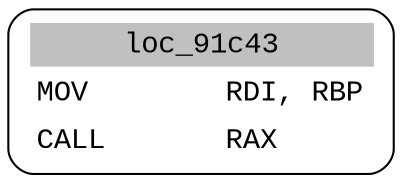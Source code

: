 digraph asm_graph {
1941 [
shape="Mrecord" fontname="Courier New"label =<<table border="0" cellborder="0" cellpadding="3"><tr><td align="center" colspan="2" bgcolor="grey">loc_91c43</td></tr><tr><td align="left">MOV        RDI, RBP</td></tr><tr><td align="left">CALL       RAX</td></tr></table>> ];
}